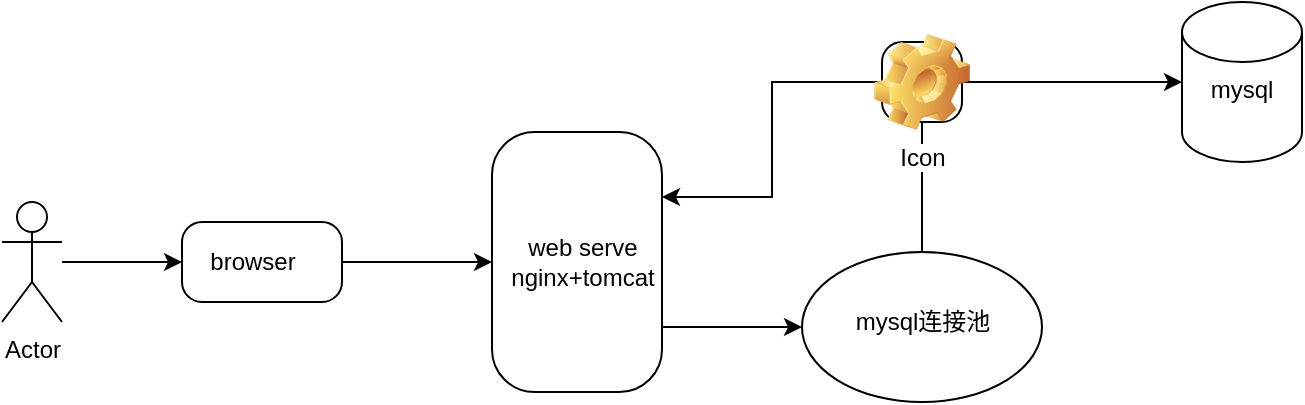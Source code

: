 <mxfile version="24.6.5" type="github">
  <diagram name="第 1 页" id="4MOz7lRNIp6wcanSaKiO">
    <mxGraphModel dx="977" dy="573" grid="1" gridSize="10" guides="1" tooltips="1" connect="1" arrows="1" fold="1" page="1" pageScale="1" pageWidth="827" pageHeight="1169" math="0" shadow="0">
      <root>
        <mxCell id="0" />
        <mxCell id="1" parent="0" />
        <mxCell id="UhurQtYxX_oUfe833ARU-3" value="" style="edgeStyle=orthogonalEdgeStyle;rounded=0;orthogonalLoop=1;jettySize=auto;html=1;" edge="1" parent="1" source="UhurQtYxX_oUfe833ARU-1" target="UhurQtYxX_oUfe833ARU-2">
          <mxGeometry relative="1" as="geometry" />
        </mxCell>
        <mxCell id="UhurQtYxX_oUfe833ARU-1" value="Actor" style="shape=umlActor;verticalLabelPosition=bottom;verticalAlign=top;html=1;outlineConnect=0;" vertex="1" parent="1">
          <mxGeometry x="90" y="200" width="30" height="60" as="geometry" />
        </mxCell>
        <mxCell id="UhurQtYxX_oUfe833ARU-8" value="" style="edgeStyle=orthogonalEdgeStyle;rounded=0;orthogonalLoop=1;jettySize=auto;html=1;fontFamily=Helvetica;fontSize=12;fontColor=default;" edge="1" parent="1" source="UhurQtYxX_oUfe833ARU-2" target="UhurQtYxX_oUfe833ARU-7">
          <mxGeometry relative="1" as="geometry" />
        </mxCell>
        <mxCell id="UhurQtYxX_oUfe833ARU-2" value="&lt;div style=&quot;&quot;&gt;&lt;br&gt;&lt;/div&gt;" style="rounded=1;whiteSpace=wrap;html=1;verticalAlign=top;align=center;arcSize=25;" vertex="1" parent="1">
          <mxGeometry x="180" y="210" width="80" height="40" as="geometry" />
        </mxCell>
        <mxCell id="UhurQtYxX_oUfe833ARU-30" style="edgeStyle=orthogonalEdgeStyle;rounded=0;orthogonalLoop=1;jettySize=auto;html=1;exitX=1;exitY=0.75;exitDx=0;exitDy=0;fontFamily=Helvetica;fontSize=12;fontColor=default;" edge="1" parent="1" source="UhurQtYxX_oUfe833ARU-7" target="UhurQtYxX_oUfe833ARU-23">
          <mxGeometry relative="1" as="geometry" />
        </mxCell>
        <mxCell id="UhurQtYxX_oUfe833ARU-7" value="" style="rounded=1;whiteSpace=wrap;html=1;verticalAlign=top;arcSize=25;" vertex="1" parent="1">
          <mxGeometry x="335" y="165" width="85" height="130" as="geometry" />
        </mxCell>
        <mxCell id="UhurQtYxX_oUfe833ARU-9" value="web serve&lt;div&gt;nginx+tomcat&lt;/div&gt;" style="text;html=1;align=center;verticalAlign=middle;resizable=0;points=[];autosize=1;strokeColor=none;fillColor=none;fontFamily=Helvetica;fontSize=12;fontColor=default;" vertex="1" parent="1">
          <mxGeometry x="330" y="210" width="100" height="40" as="geometry" />
        </mxCell>
        <mxCell id="UhurQtYxX_oUfe833ARU-10" value="browser" style="text;html=1;align=center;verticalAlign=middle;resizable=0;points=[];autosize=1;strokeColor=none;fillColor=none;fontFamily=Helvetica;fontSize=12;fontColor=default;" vertex="1" parent="1">
          <mxGeometry x="180" y="215" width="70" height="30" as="geometry" />
        </mxCell>
        <mxCell id="UhurQtYxX_oUfe833ARU-11" value="mysql" style="shape=cylinder3;whiteSpace=wrap;html=1;boundedLbl=1;backgroundOutline=1;size=15;rounded=1;strokeColor=default;align=center;verticalAlign=top;arcSize=25;fontFamily=Helvetica;fontSize=12;fontColor=default;fillColor=default;" vertex="1" parent="1">
          <mxGeometry x="680" y="100" width="60" height="80" as="geometry" />
        </mxCell>
        <mxCell id="UhurQtYxX_oUfe833ARU-19" value="" style="edgeStyle=orthogonalEdgeStyle;rounded=0;orthogonalLoop=1;jettySize=auto;html=1;fontFamily=Helvetica;fontSize=12;fontColor=default;" edge="1" parent="1" source="UhurQtYxX_oUfe833ARU-14" target="UhurQtYxX_oUfe833ARU-11">
          <mxGeometry relative="1" as="geometry" />
        </mxCell>
        <mxCell id="UhurQtYxX_oUfe833ARU-26" style="edgeStyle=orthogonalEdgeStyle;rounded=0;orthogonalLoop=1;jettySize=auto;html=1;entryX=1;entryY=0.25;entryDx=0;entryDy=0;fontFamily=Helvetica;fontSize=12;fontColor=default;" edge="1" parent="1" source="UhurQtYxX_oUfe833ARU-14" target="UhurQtYxX_oUfe833ARU-7">
          <mxGeometry relative="1" as="geometry" />
        </mxCell>
        <mxCell id="UhurQtYxX_oUfe833ARU-29" value="" style="edgeStyle=orthogonalEdgeStyle;rounded=0;orthogonalLoop=1;jettySize=auto;html=1;fontFamily=Helvetica;fontSize=12;fontColor=default;" edge="1" parent="1" source="UhurQtYxX_oUfe833ARU-14" target="UhurQtYxX_oUfe833ARU-24">
          <mxGeometry relative="1" as="geometry" />
        </mxCell>
        <mxCell id="UhurQtYxX_oUfe833ARU-14" value="Icon" style="icon;html=1;image=img/clipart/Gear_128x128.png;rounded=1;strokeColor=default;align=center;verticalAlign=top;arcSize=25;fontFamily=Helvetica;fontSize=12;fontColor=default;fillColor=default;" vertex="1" parent="1">
          <mxGeometry x="530" y="120" width="40" height="40" as="geometry" />
        </mxCell>
        <mxCell id="UhurQtYxX_oUfe833ARU-23" value="" style="ellipse;whiteSpace=wrap;html=1;rounded=1;strokeColor=default;align=center;verticalAlign=top;arcSize=25;fontFamily=Helvetica;fontSize=12;fontColor=default;fillColor=default;" vertex="1" parent="1">
          <mxGeometry x="490" y="225" width="120" height="75" as="geometry" />
        </mxCell>
        <mxCell id="UhurQtYxX_oUfe833ARU-24" value="mysql连接池" style="text;html=1;align=center;verticalAlign=middle;resizable=0;points=[];autosize=1;strokeColor=none;fillColor=none;fontFamily=Helvetica;fontSize=12;fontColor=default;" vertex="1" parent="1">
          <mxGeometry x="505" y="245" width="90" height="30" as="geometry" />
        </mxCell>
      </root>
    </mxGraphModel>
  </diagram>
</mxfile>
